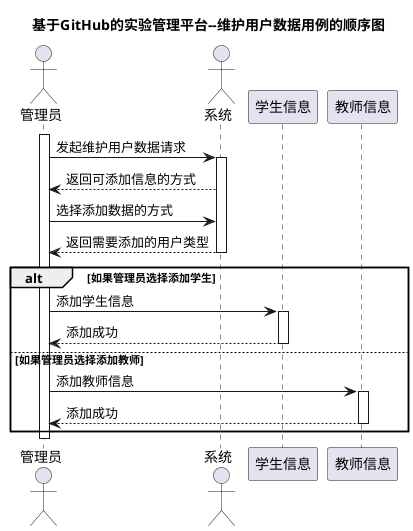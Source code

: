 @startuml
title 基于GitHub的实验管理平台--维护用户数据用例的顺序图
actor 管理员
actor 系统
activate 管理员
管理员->系统:发起维护用户数据请求
activate 系统
系统-->管理员:返回可添加信息的方式
管理员->系统:选择添加数据的方式
系统-->管理员:返回需要添加的用户类型
deactivate 系统
alt 如果管理员选择添加学生
    管理员->学生信息:添加学生信息
    activate 学生信息
    学生信息-->管理员:添加成功
    deactivate 学生信息
else 如果管理员选择添加教师
    管理员->教师信息:添加教师信息
    activate 教师信息
    教师信息-->管理员:添加成功
    deactivate 教师信息
end
deactivate 管理员
@enduml